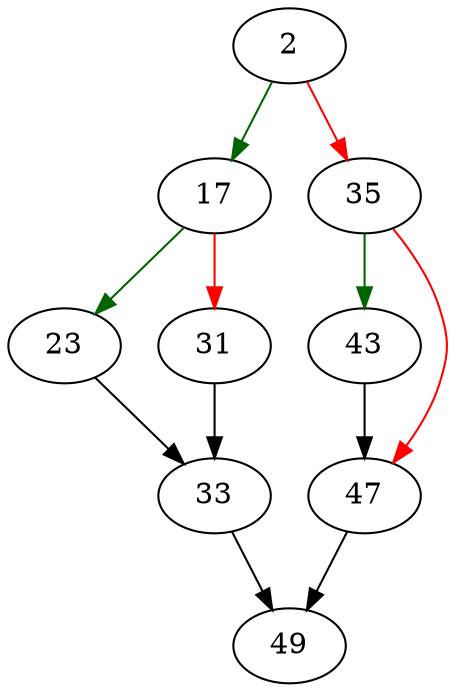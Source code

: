 strict digraph "sqlite3VdbeSorterRewind" {
	// Node definitions.
	2 [entry=true];
	17;
	35;
	23;
	31;
	33;
	49;
	43;
	47;

	// Edge definitions.
	2 -> 17 [
		color=darkgreen
		cond=true
	];
	2 -> 35 [
		color=red
		cond=false
	];
	17 -> 23 [
		color=darkgreen
		cond=true
	];
	17 -> 31 [
		color=red
		cond=false
	];
	35 -> 43 [
		color=darkgreen
		cond=true
	];
	35 -> 47 [
		color=red
		cond=false
	];
	23 -> 33;
	31 -> 33;
	33 -> 49;
	43 -> 47;
	47 -> 49;
}